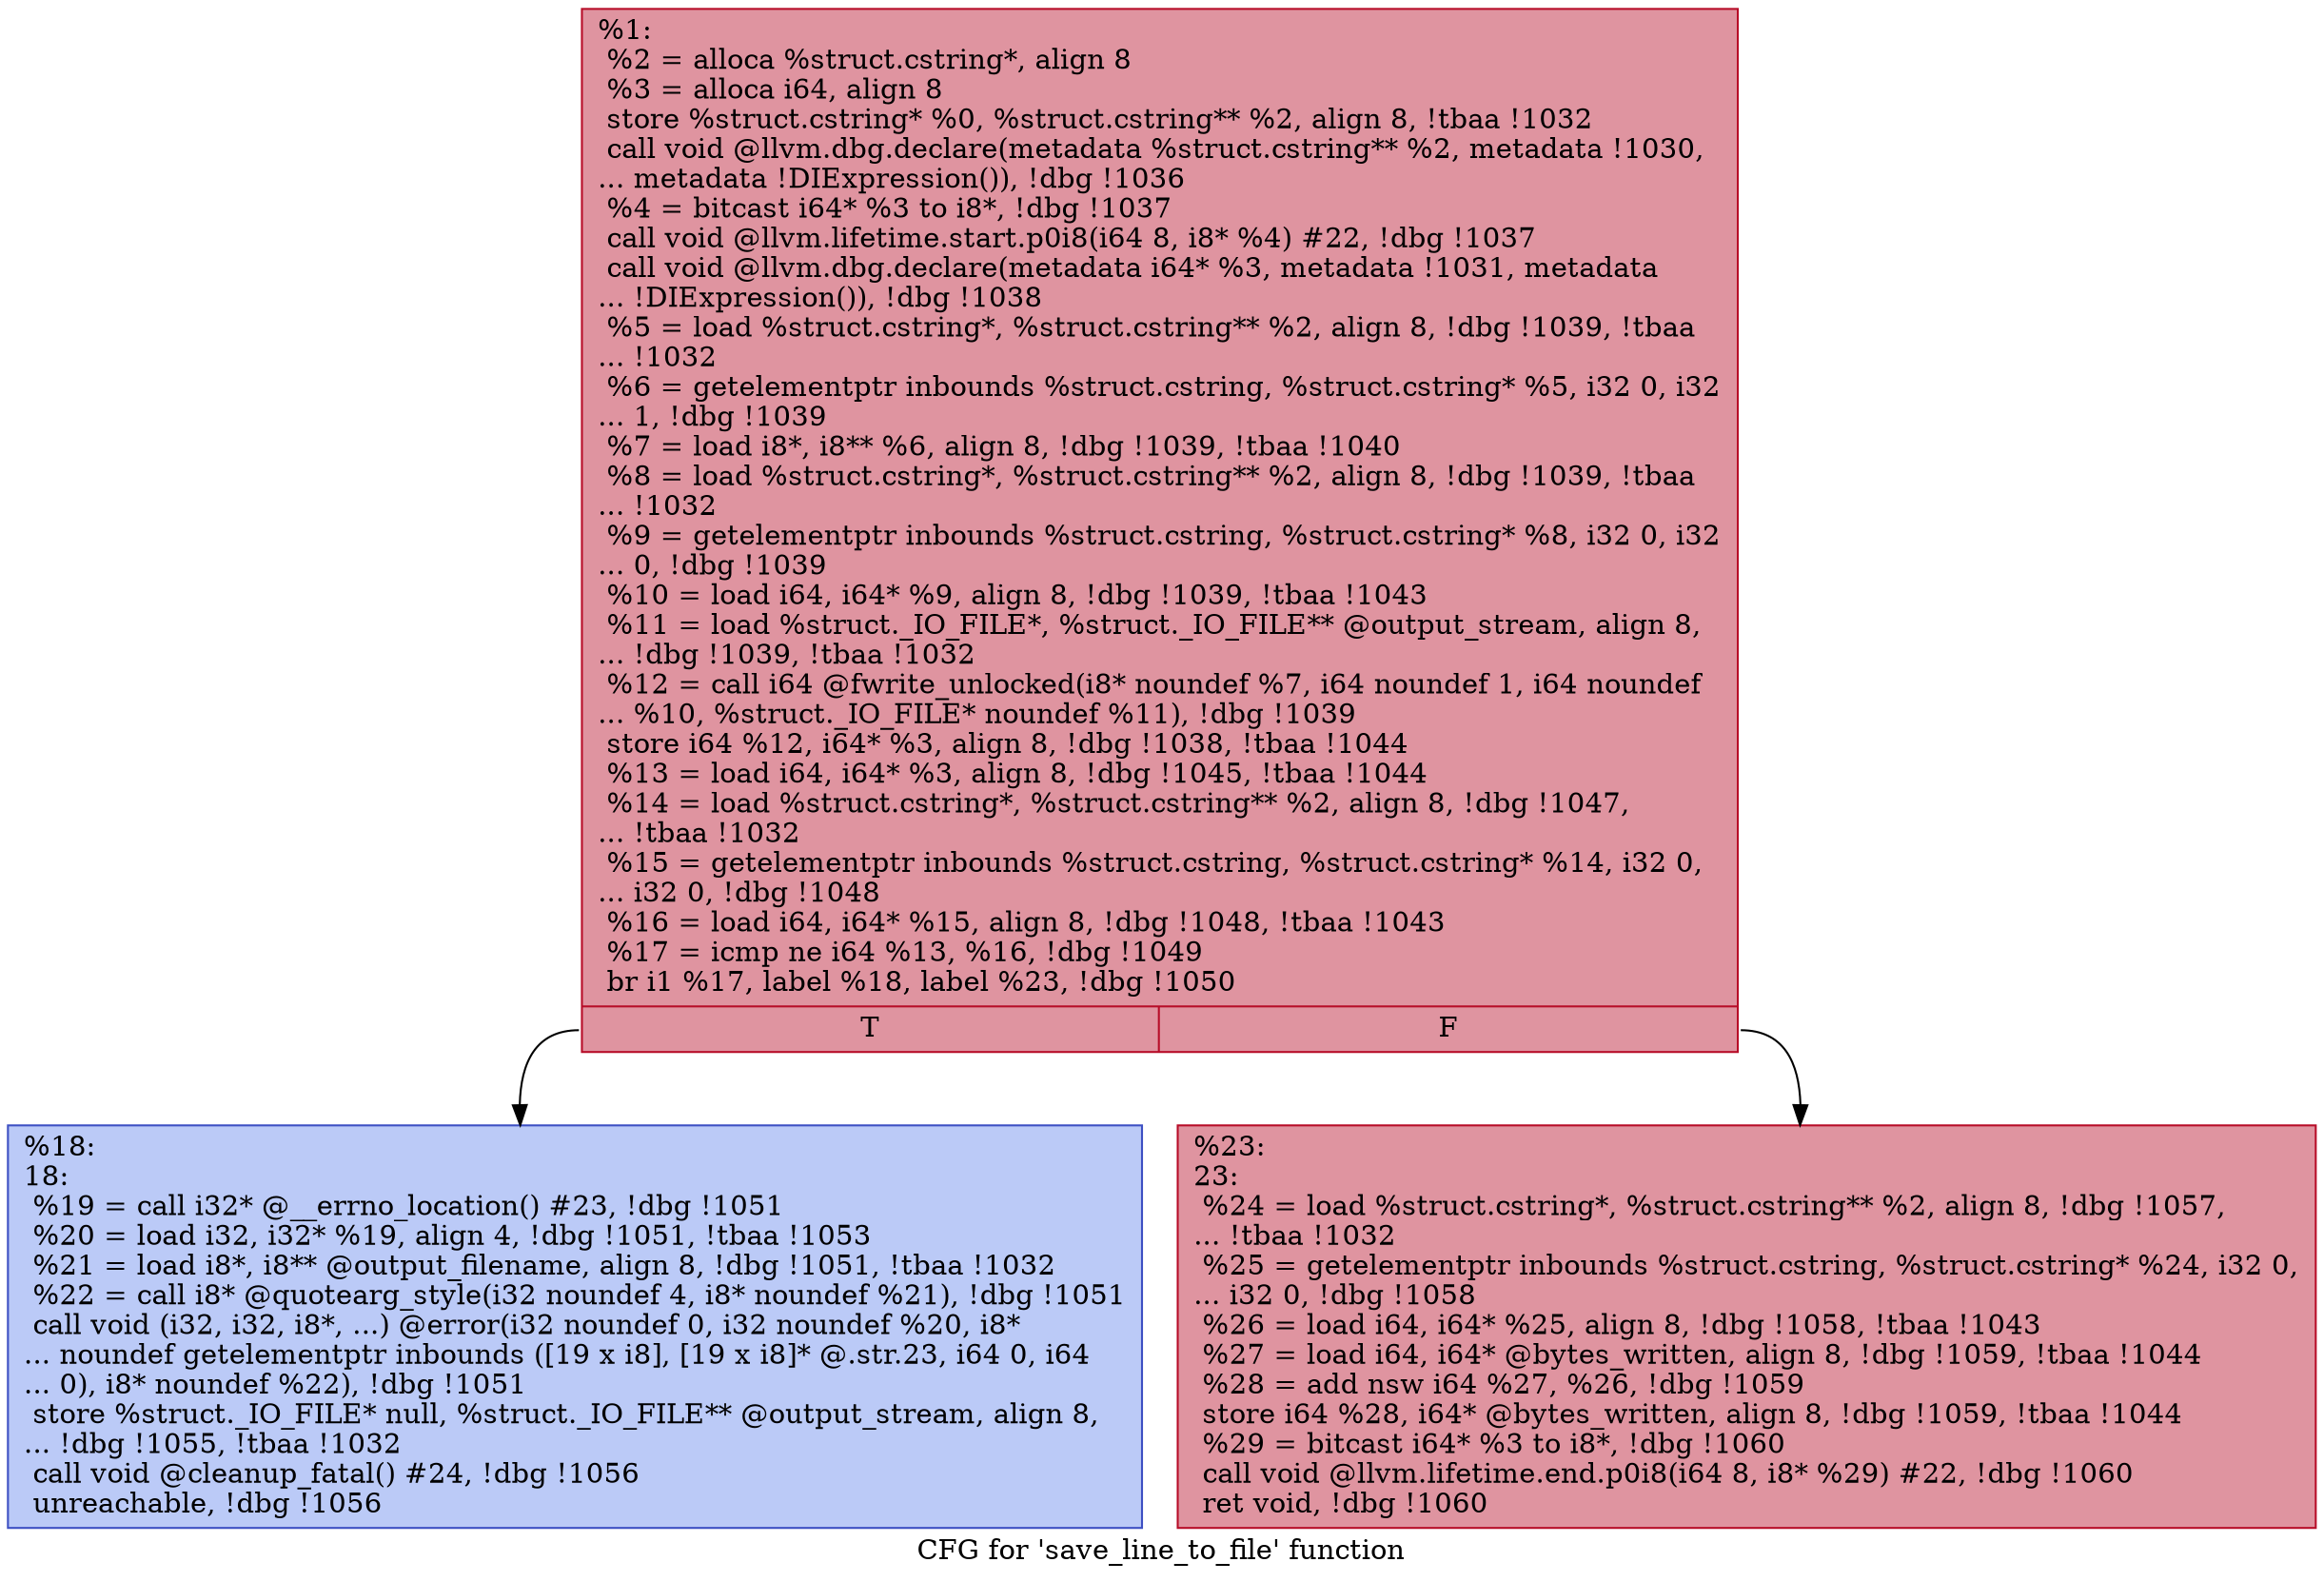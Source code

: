 digraph "CFG for 'save_line_to_file' function" {
	label="CFG for 'save_line_to_file' function";

	Node0x237a640 [shape=record,color="#b70d28ff", style=filled, fillcolor="#b70d2870",label="{%1:\l  %2 = alloca %struct.cstring*, align 8\l  %3 = alloca i64, align 8\l  store %struct.cstring* %0, %struct.cstring** %2, align 8, !tbaa !1032\l  call void @llvm.dbg.declare(metadata %struct.cstring** %2, metadata !1030,\l... metadata !DIExpression()), !dbg !1036\l  %4 = bitcast i64* %3 to i8*, !dbg !1037\l  call void @llvm.lifetime.start.p0i8(i64 8, i8* %4) #22, !dbg !1037\l  call void @llvm.dbg.declare(metadata i64* %3, metadata !1031, metadata\l... !DIExpression()), !dbg !1038\l  %5 = load %struct.cstring*, %struct.cstring** %2, align 8, !dbg !1039, !tbaa\l... !1032\l  %6 = getelementptr inbounds %struct.cstring, %struct.cstring* %5, i32 0, i32\l... 1, !dbg !1039\l  %7 = load i8*, i8** %6, align 8, !dbg !1039, !tbaa !1040\l  %8 = load %struct.cstring*, %struct.cstring** %2, align 8, !dbg !1039, !tbaa\l... !1032\l  %9 = getelementptr inbounds %struct.cstring, %struct.cstring* %8, i32 0, i32\l... 0, !dbg !1039\l  %10 = load i64, i64* %9, align 8, !dbg !1039, !tbaa !1043\l  %11 = load %struct._IO_FILE*, %struct._IO_FILE** @output_stream, align 8,\l... !dbg !1039, !tbaa !1032\l  %12 = call i64 @fwrite_unlocked(i8* noundef %7, i64 noundef 1, i64 noundef\l... %10, %struct._IO_FILE* noundef %11), !dbg !1039\l  store i64 %12, i64* %3, align 8, !dbg !1038, !tbaa !1044\l  %13 = load i64, i64* %3, align 8, !dbg !1045, !tbaa !1044\l  %14 = load %struct.cstring*, %struct.cstring** %2, align 8, !dbg !1047,\l... !tbaa !1032\l  %15 = getelementptr inbounds %struct.cstring, %struct.cstring* %14, i32 0,\l... i32 0, !dbg !1048\l  %16 = load i64, i64* %15, align 8, !dbg !1048, !tbaa !1043\l  %17 = icmp ne i64 %13, %16, !dbg !1049\l  br i1 %17, label %18, label %23, !dbg !1050\l|{<s0>T|<s1>F}}"];
	Node0x237a640:s0 -> Node0x2380ce0;
	Node0x237a640:s1 -> Node0x2380d30;
	Node0x2380ce0 [shape=record,color="#3d50c3ff", style=filled, fillcolor="#6687ed70",label="{%18:\l18:                                               \l  %19 = call i32* @__errno_location() #23, !dbg !1051\l  %20 = load i32, i32* %19, align 4, !dbg !1051, !tbaa !1053\l  %21 = load i8*, i8** @output_filename, align 8, !dbg !1051, !tbaa !1032\l  %22 = call i8* @quotearg_style(i32 noundef 4, i8* noundef %21), !dbg !1051\l  call void (i32, i32, i8*, ...) @error(i32 noundef 0, i32 noundef %20, i8*\l... noundef getelementptr inbounds ([19 x i8], [19 x i8]* @.str.23, i64 0, i64\l... 0), i8* noundef %22), !dbg !1051\l  store %struct._IO_FILE* null, %struct._IO_FILE** @output_stream, align 8,\l... !dbg !1055, !tbaa !1032\l  call void @cleanup_fatal() #24, !dbg !1056\l  unreachable, !dbg !1056\l}"];
	Node0x2380d30 [shape=record,color="#b70d28ff", style=filled, fillcolor="#b70d2870",label="{%23:\l23:                                               \l  %24 = load %struct.cstring*, %struct.cstring** %2, align 8, !dbg !1057,\l... !tbaa !1032\l  %25 = getelementptr inbounds %struct.cstring, %struct.cstring* %24, i32 0,\l... i32 0, !dbg !1058\l  %26 = load i64, i64* %25, align 8, !dbg !1058, !tbaa !1043\l  %27 = load i64, i64* @bytes_written, align 8, !dbg !1059, !tbaa !1044\l  %28 = add nsw i64 %27, %26, !dbg !1059\l  store i64 %28, i64* @bytes_written, align 8, !dbg !1059, !tbaa !1044\l  %29 = bitcast i64* %3 to i8*, !dbg !1060\l  call void @llvm.lifetime.end.p0i8(i64 8, i8* %29) #22, !dbg !1060\l  ret void, !dbg !1060\l}"];
}
